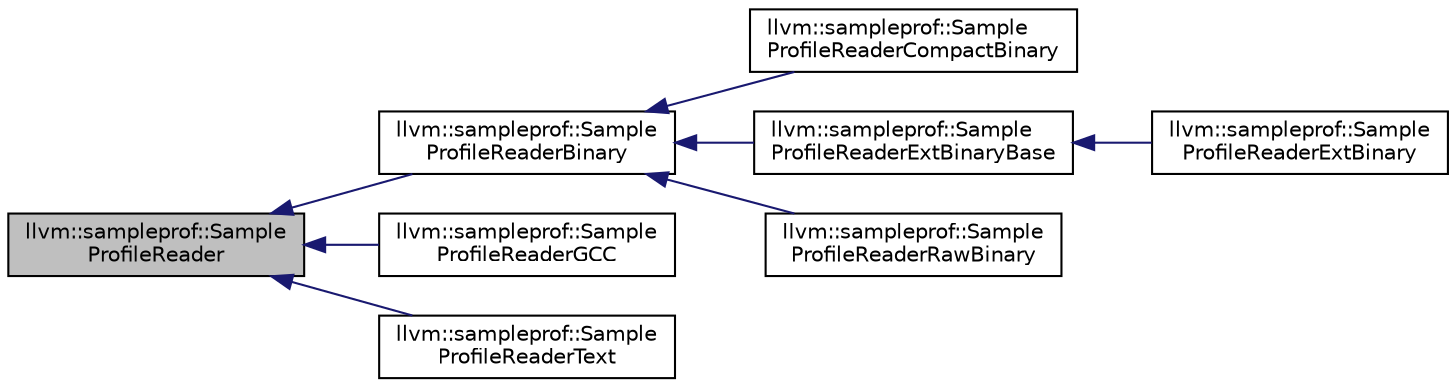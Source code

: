 digraph "llvm::sampleprof::SampleProfileReader"
{
 // LATEX_PDF_SIZE
  bgcolor="transparent";
  edge [fontname="Helvetica",fontsize="10",labelfontname="Helvetica",labelfontsize="10"];
  node [fontname="Helvetica",fontsize="10",shape=record];
  rankdir="LR";
  Node1 [label="llvm::sampleprof::Sample\lProfileReader",height=0.2,width=0.4,color="black", fillcolor="grey75", style="filled", fontcolor="black",tooltip="Sample-based profile reader."];
  Node1 -> Node2 [dir="back",color="midnightblue",fontsize="10",style="solid",fontname="Helvetica"];
  Node2 [label="llvm::sampleprof::Sample\lProfileReaderBinary",height=0.2,width=0.4,color="black",URL="$classllvm_1_1sampleprof_1_1SampleProfileReaderBinary.html",tooltip=" "];
  Node2 -> Node3 [dir="back",color="midnightblue",fontsize="10",style="solid",fontname="Helvetica"];
  Node3 [label="llvm::sampleprof::Sample\lProfileReaderCompactBinary",height=0.2,width=0.4,color="black",URL="$classllvm_1_1sampleprof_1_1SampleProfileReaderCompactBinary.html",tooltip=" "];
  Node2 -> Node4 [dir="back",color="midnightblue",fontsize="10",style="solid",fontname="Helvetica"];
  Node4 [label="llvm::sampleprof::Sample\lProfileReaderExtBinaryBase",height=0.2,width=0.4,color="black",URL="$classllvm_1_1sampleprof_1_1SampleProfileReaderExtBinaryBase.html",tooltip="SampleProfileReaderExtBinaryBase/SampleProfileWriterExtBinaryBase defines the basic structure of the ..."];
  Node4 -> Node5 [dir="back",color="midnightblue",fontsize="10",style="solid",fontname="Helvetica"];
  Node5 [label="llvm::sampleprof::Sample\lProfileReaderExtBinary",height=0.2,width=0.4,color="black",URL="$classllvm_1_1sampleprof_1_1SampleProfileReaderExtBinary.html",tooltip=" "];
  Node2 -> Node6 [dir="back",color="midnightblue",fontsize="10",style="solid",fontname="Helvetica"];
  Node6 [label="llvm::sampleprof::Sample\lProfileReaderRawBinary",height=0.2,width=0.4,color="black",URL="$classllvm_1_1sampleprof_1_1SampleProfileReaderRawBinary.html",tooltip=" "];
  Node1 -> Node7 [dir="back",color="midnightblue",fontsize="10",style="solid",fontname="Helvetica"];
  Node7 [label="llvm::sampleprof::Sample\lProfileReaderGCC",height=0.2,width=0.4,color="black",URL="$classllvm_1_1sampleprof_1_1SampleProfileReaderGCC.html",tooltip=" "];
  Node1 -> Node8 [dir="back",color="midnightblue",fontsize="10",style="solid",fontname="Helvetica"];
  Node8 [label="llvm::sampleprof::Sample\lProfileReaderText",height=0.2,width=0.4,color="black",URL="$classllvm_1_1sampleprof_1_1SampleProfileReaderText.html",tooltip=" "];
}
